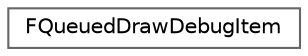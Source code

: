 digraph "Graphical Class Hierarchy"
{
 // INTERACTIVE_SVG=YES
 // LATEX_PDF_SIZE
  bgcolor="transparent";
  edge [fontname=Helvetica,fontsize=10,labelfontname=Helvetica,labelfontsize=10];
  node [fontname=Helvetica,fontsize=10,shape=box,height=0.2,width=0.4];
  rankdir="LR";
  Node0 [id="Node000000",label="FQueuedDrawDebugItem",height=0.2,width=0.4,color="grey40", fillcolor="white", style="filled",URL="$d5/d23/structFQueuedDrawDebugItem.html",tooltip=" "];
}
